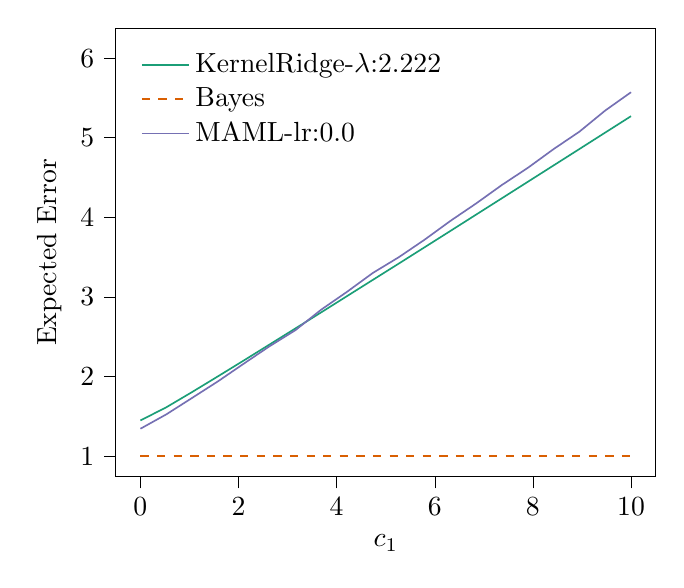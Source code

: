 % This file was created with tikzplotlib v0.10.1.
\begin{tikzpicture}

\definecolor{chocolate217952}{RGB}{217,95,2}
\definecolor{darkcyan27158119}{RGB}{27,158,119}
\definecolor{darkgray176}{RGB}{176,176,176}
\definecolor{deeppink23141138}{RGB}{231,41,138}
\definecolor{lightslategray117112179}{RGB}{117,112,179}

\begin{axis}[
legend cell align={left},
legend style={
  fill opacity=0.8,
  draw opacity=1,
  text opacity=1,
  at={(0.03,0.97)},
  anchor=north west,
  draw=none
},
tick align=outside,
tick pos=left,
x grid style={darkgray176},
xlabel={\(\displaystyle c_{1}\)},
xmin=-0.499, xmax=10.5,
xtick style={color=black},
y grid style={darkgray176},
ylabel={Expected Error},
ymin=0.743, ymax=6.376,
ytick style={color=black}
]
\addplot [semithick, darkcyan27158119]
table {%
0.001 1.448
0.527 1.613
1.054 1.805
1.58 2.002
2.106 2.201
2.632 2.402
3.159 2.604
3.685 2.806
4.211 3.01
4.737 3.214
5.264 3.418
5.79 3.623
6.316 3.828
6.842 4.034
7.369 4.24
7.895 4.446
8.421 4.652
8.947 4.858
9.474 5.065
10 5.271
};
\addlegendentry{KernelRidge-$\lambda$:2.222}
\addplot [semithick, chocolate217952, dashed]
table {%
0.001 1.0
0.527 1.0
1.054 1.0
1.58 1.0
2.106 1.0
2.632 1.0
3.159 1.0
3.685 1.0
4.211 1.0
4.737 1.0
5.264 1.0
5.79 1.0
6.316 1.0
6.842 1.0
7.369 1.0
7.895 1.0
8.421 1.0
8.947 1.0
9.474 1.0
10 1.0
};
\addlegendentry{Bayes}
\addplot [semithick, lightslategray117112179]
table {%
0.001 1.344
0.527 1.524
1.054 1.731
1.58 1.939
2.106 2.161
2.632 2.38
3.159 2.582
3.685 2.84
4.211 3.064
4.737 3.301
5.264 3.498
5.79 3.718
6.316 3.954
6.842 4.174
7.369 4.407
7.895 4.621
8.421 4.857
8.947 5.076
9.474 5.342
10 5.572
};
\addlegendentry{MAML-lr:0.0}

\end{axis}

\end{tikzpicture}
